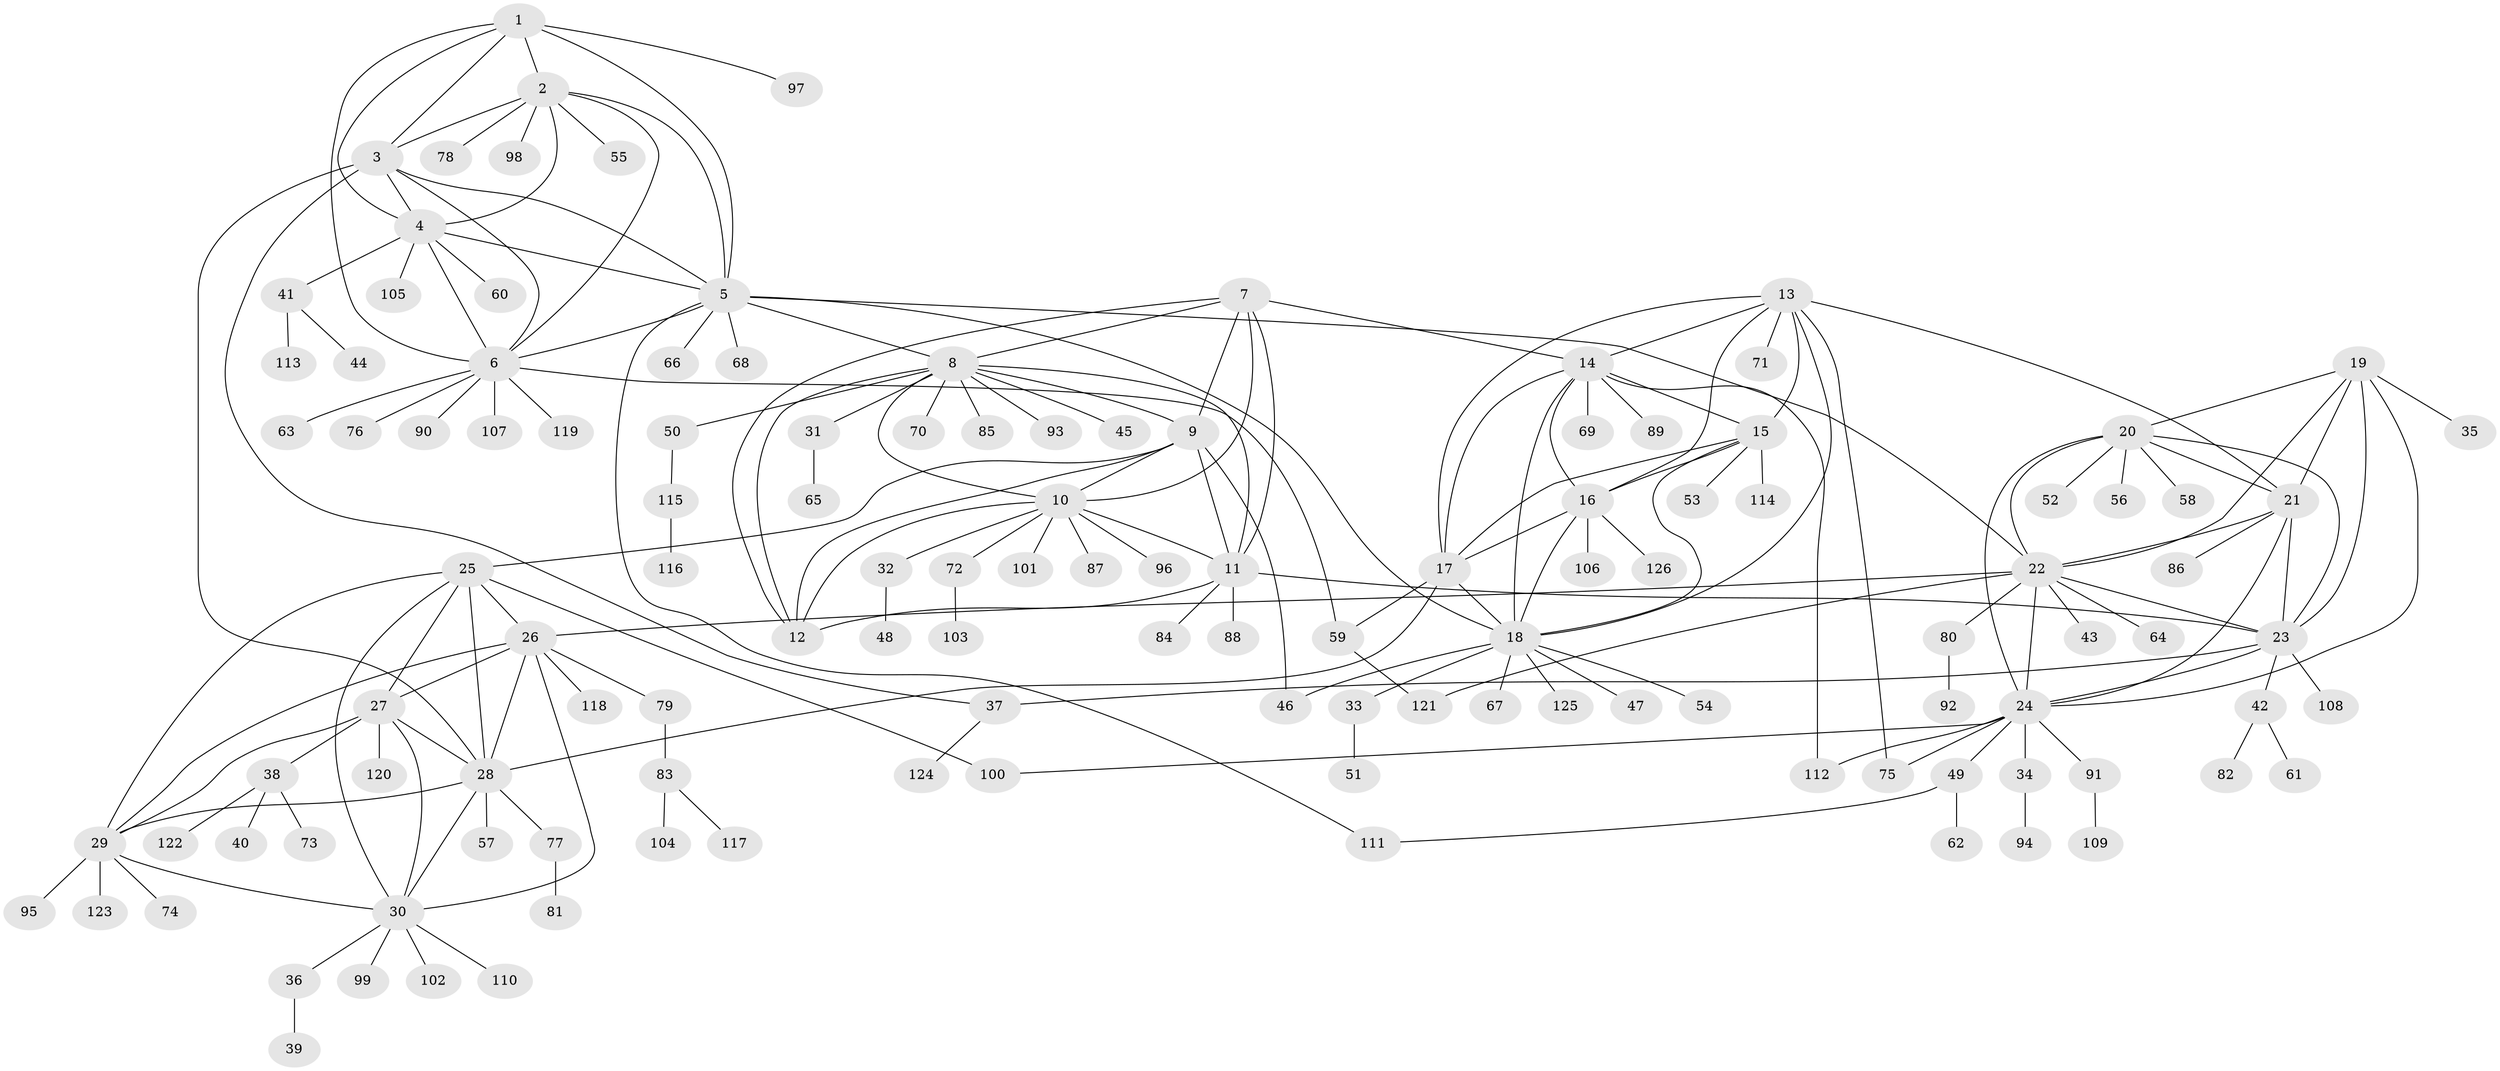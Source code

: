 // coarse degree distribution, {5: 0.05319148936170213, 9: 0.0425531914893617, 8: 0.02127659574468085, 10: 0.031914893617021274, 7: 0.02127659574468085, 6: 0.031914893617021274, 4: 0.02127659574468085, 11: 0.02127659574468085, 14: 0.010638297872340425, 1: 0.6063829787234043, 2: 0.11702127659574468, 3: 0.02127659574468085}
// Generated by graph-tools (version 1.1) at 2025/42/03/06/25 10:42:09]
// undirected, 126 vertices, 189 edges
graph export_dot {
graph [start="1"]
  node [color=gray90,style=filled];
  1;
  2;
  3;
  4;
  5;
  6;
  7;
  8;
  9;
  10;
  11;
  12;
  13;
  14;
  15;
  16;
  17;
  18;
  19;
  20;
  21;
  22;
  23;
  24;
  25;
  26;
  27;
  28;
  29;
  30;
  31;
  32;
  33;
  34;
  35;
  36;
  37;
  38;
  39;
  40;
  41;
  42;
  43;
  44;
  45;
  46;
  47;
  48;
  49;
  50;
  51;
  52;
  53;
  54;
  55;
  56;
  57;
  58;
  59;
  60;
  61;
  62;
  63;
  64;
  65;
  66;
  67;
  68;
  69;
  70;
  71;
  72;
  73;
  74;
  75;
  76;
  77;
  78;
  79;
  80;
  81;
  82;
  83;
  84;
  85;
  86;
  87;
  88;
  89;
  90;
  91;
  92;
  93;
  94;
  95;
  96;
  97;
  98;
  99;
  100;
  101;
  102;
  103;
  104;
  105;
  106;
  107;
  108;
  109;
  110;
  111;
  112;
  113;
  114;
  115;
  116;
  117;
  118;
  119;
  120;
  121;
  122;
  123;
  124;
  125;
  126;
  1 -- 2;
  1 -- 3;
  1 -- 4;
  1 -- 5;
  1 -- 6;
  1 -- 97;
  2 -- 3;
  2 -- 4;
  2 -- 5;
  2 -- 6;
  2 -- 55;
  2 -- 78;
  2 -- 98;
  3 -- 4;
  3 -- 5;
  3 -- 6;
  3 -- 28;
  3 -- 37;
  4 -- 5;
  4 -- 6;
  4 -- 41;
  4 -- 60;
  4 -- 105;
  5 -- 6;
  5 -- 8;
  5 -- 18;
  5 -- 22;
  5 -- 66;
  5 -- 68;
  5 -- 111;
  6 -- 59;
  6 -- 63;
  6 -- 76;
  6 -- 90;
  6 -- 107;
  6 -- 119;
  7 -- 8;
  7 -- 9;
  7 -- 10;
  7 -- 11;
  7 -- 12;
  7 -- 14;
  8 -- 9;
  8 -- 10;
  8 -- 11;
  8 -- 12;
  8 -- 31;
  8 -- 45;
  8 -- 50;
  8 -- 70;
  8 -- 85;
  8 -- 93;
  9 -- 10;
  9 -- 11;
  9 -- 12;
  9 -- 25;
  9 -- 46;
  10 -- 11;
  10 -- 12;
  10 -- 32;
  10 -- 72;
  10 -- 87;
  10 -- 96;
  10 -- 101;
  11 -- 12;
  11 -- 23;
  11 -- 84;
  11 -- 88;
  13 -- 14;
  13 -- 15;
  13 -- 16;
  13 -- 17;
  13 -- 18;
  13 -- 21;
  13 -- 71;
  13 -- 75;
  14 -- 15;
  14 -- 16;
  14 -- 17;
  14 -- 18;
  14 -- 69;
  14 -- 89;
  14 -- 112;
  15 -- 16;
  15 -- 17;
  15 -- 18;
  15 -- 53;
  15 -- 114;
  16 -- 17;
  16 -- 18;
  16 -- 106;
  16 -- 126;
  17 -- 18;
  17 -- 28;
  17 -- 59;
  18 -- 33;
  18 -- 46;
  18 -- 47;
  18 -- 54;
  18 -- 67;
  18 -- 125;
  19 -- 20;
  19 -- 21;
  19 -- 22;
  19 -- 23;
  19 -- 24;
  19 -- 35;
  20 -- 21;
  20 -- 22;
  20 -- 23;
  20 -- 24;
  20 -- 52;
  20 -- 56;
  20 -- 58;
  21 -- 22;
  21 -- 23;
  21 -- 24;
  21 -- 86;
  22 -- 23;
  22 -- 24;
  22 -- 26;
  22 -- 43;
  22 -- 64;
  22 -- 80;
  22 -- 121;
  23 -- 24;
  23 -- 37;
  23 -- 42;
  23 -- 108;
  24 -- 34;
  24 -- 49;
  24 -- 75;
  24 -- 91;
  24 -- 100;
  24 -- 112;
  25 -- 26;
  25 -- 27;
  25 -- 28;
  25 -- 29;
  25 -- 30;
  25 -- 100;
  26 -- 27;
  26 -- 28;
  26 -- 29;
  26 -- 30;
  26 -- 79;
  26 -- 118;
  27 -- 28;
  27 -- 29;
  27 -- 30;
  27 -- 38;
  27 -- 120;
  28 -- 29;
  28 -- 30;
  28 -- 57;
  28 -- 77;
  29 -- 30;
  29 -- 74;
  29 -- 95;
  29 -- 123;
  30 -- 36;
  30 -- 99;
  30 -- 102;
  30 -- 110;
  31 -- 65;
  32 -- 48;
  33 -- 51;
  34 -- 94;
  36 -- 39;
  37 -- 124;
  38 -- 40;
  38 -- 73;
  38 -- 122;
  41 -- 44;
  41 -- 113;
  42 -- 61;
  42 -- 82;
  49 -- 62;
  49 -- 111;
  50 -- 115;
  59 -- 121;
  72 -- 103;
  77 -- 81;
  79 -- 83;
  80 -- 92;
  83 -- 104;
  83 -- 117;
  91 -- 109;
  115 -- 116;
}

